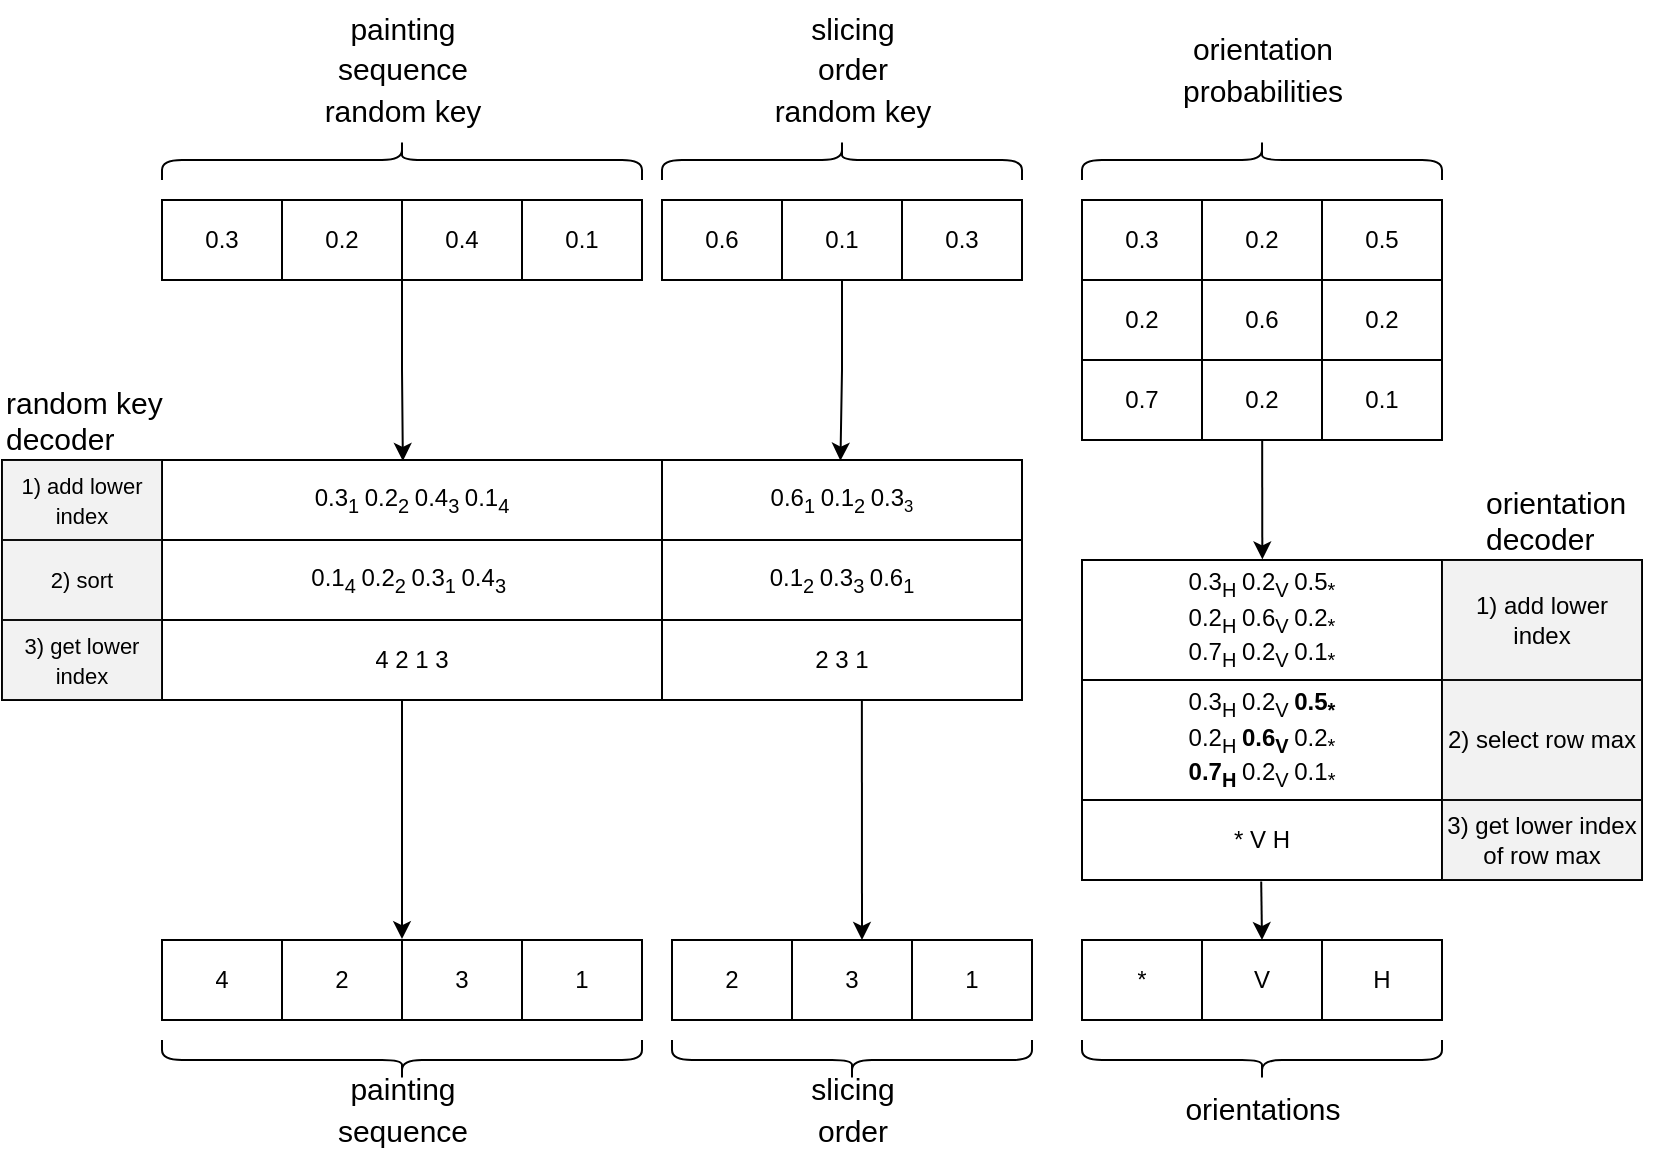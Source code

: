 <mxfile version="20.7.4" type="device"><diagram id="XdXDwyR-r_PqrQyKESN_" name="Page-1"><mxGraphModel dx="932" dy="519" grid="1" gridSize="10" guides="1" tooltips="1" connect="1" arrows="1" fold="1" page="1" pageScale="1" pageWidth="1100" pageHeight="850" math="0" shadow="0"><root><mxCell id="0"/><mxCell id="1" parent="0"/><mxCell id="D1LdL2bt-GOxow9vJPIf-19" style="edgeStyle=orthogonalEdgeStyle;rounded=0;orthogonalLoop=1;jettySize=auto;html=1;entryX=0.393;entryY=0.012;entryDx=0;entryDy=0;entryPerimeter=0;fontSize=10;" parent="1" source="sWGIIldHXHQuQpvI23MK-1" target="D1LdL2bt-GOxow9vJPIf-10" edge="1"><mxGeometry relative="1" as="geometry"/></mxCell><mxCell id="sWGIIldHXHQuQpvI23MK-1" value="" style="shape=table;html=1;whiteSpace=wrap;startSize=0;container=1;collapsible=0;childLayout=tableLayout;" parent="1" vertex="1"><mxGeometry x="170" y="290" width="240" height="40" as="geometry"/></mxCell><mxCell id="sWGIIldHXHQuQpvI23MK-2" value="" style="shape=tableRow;horizontal=0;startSize=0;swimlaneHead=0;swimlaneBody=0;top=0;left=0;bottom=0;right=0;collapsible=0;dropTarget=0;fillColor=none;points=[[0,0.5],[1,0.5]];portConstraint=eastwest;" parent="sWGIIldHXHQuQpvI23MK-1" vertex="1"><mxGeometry width="240" height="40" as="geometry"/></mxCell><mxCell id="sWGIIldHXHQuQpvI23MK-3" value="0.3" style="shape=partialRectangle;html=1;whiteSpace=wrap;connectable=0;fillColor=none;top=0;left=0;bottom=0;right=0;overflow=hidden;" parent="sWGIIldHXHQuQpvI23MK-2" vertex="1"><mxGeometry width="60" height="40" as="geometry"><mxRectangle width="60" height="40" as="alternateBounds"/></mxGeometry></mxCell><mxCell id="sWGIIldHXHQuQpvI23MK-4" value="0.2" style="shape=partialRectangle;html=1;whiteSpace=wrap;connectable=0;fillColor=none;top=0;left=0;bottom=0;right=0;overflow=hidden;" parent="sWGIIldHXHQuQpvI23MK-2" vertex="1"><mxGeometry x="60" width="60" height="40" as="geometry"><mxRectangle width="60" height="40" as="alternateBounds"/></mxGeometry></mxCell><mxCell id="sWGIIldHXHQuQpvI23MK-14" value="0.4" style="shape=partialRectangle;html=1;whiteSpace=wrap;connectable=0;fillColor=none;top=0;left=0;bottom=0;right=0;overflow=hidden;" parent="sWGIIldHXHQuQpvI23MK-2" vertex="1"><mxGeometry x="120" width="60" height="40" as="geometry"><mxRectangle width="60" height="40" as="alternateBounds"/></mxGeometry></mxCell><mxCell id="sWGIIldHXHQuQpvI23MK-15" value="0.1" style="shape=partialRectangle;html=1;whiteSpace=wrap;connectable=0;fillColor=none;top=0;left=0;bottom=0;right=0;overflow=hidden;" parent="sWGIIldHXHQuQpvI23MK-2" vertex="1"><mxGeometry x="180" width="60" height="40" as="geometry"><mxRectangle width="60" height="40" as="alternateBounds"/></mxGeometry></mxCell><mxCell id="D1LdL2bt-GOxow9vJPIf-20" style="edgeStyle=orthogonalEdgeStyle;rounded=0;orthogonalLoop=1;jettySize=auto;html=1;entryX=0.822;entryY=0.009;entryDx=0;entryDy=0;entryPerimeter=0;fontSize=10;" parent="1" source="sWGIIldHXHQuQpvI23MK-28" target="D1LdL2bt-GOxow9vJPIf-10" edge="1"><mxGeometry relative="1" as="geometry"/></mxCell><mxCell id="sWGIIldHXHQuQpvI23MK-28" value="" style="shape=table;html=1;whiteSpace=wrap;startSize=0;container=1;collapsible=0;childLayout=tableLayout;" parent="1" vertex="1"><mxGeometry x="420" y="290" width="180" height="40" as="geometry"/></mxCell><mxCell id="sWGIIldHXHQuQpvI23MK-29" value="" style="shape=tableRow;horizontal=0;startSize=0;swimlaneHead=0;swimlaneBody=0;top=0;left=0;bottom=0;right=0;collapsible=0;dropTarget=0;fillColor=none;points=[[0,0.5],[1,0.5]];portConstraint=eastwest;" parent="sWGIIldHXHQuQpvI23MK-28" vertex="1"><mxGeometry width="180" height="40" as="geometry"/></mxCell><mxCell id="sWGIIldHXHQuQpvI23MK-30" value="0.6" style="shape=partialRectangle;html=1;whiteSpace=wrap;connectable=0;fillColor=none;top=0;left=0;bottom=0;right=0;overflow=hidden;" parent="sWGIIldHXHQuQpvI23MK-29" vertex="1"><mxGeometry width="60" height="40" as="geometry"><mxRectangle width="60" height="40" as="alternateBounds"/></mxGeometry></mxCell><mxCell id="sWGIIldHXHQuQpvI23MK-31" value="0.1" style="shape=partialRectangle;html=1;whiteSpace=wrap;connectable=0;fillColor=none;top=0;left=0;bottom=0;right=0;overflow=hidden;" parent="sWGIIldHXHQuQpvI23MK-29" vertex="1"><mxGeometry x="60" width="60" height="40" as="geometry"><mxRectangle width="60" height="40" as="alternateBounds"/></mxGeometry></mxCell><mxCell id="sWGIIldHXHQuQpvI23MK-32" value="0.3" style="shape=partialRectangle;html=1;whiteSpace=wrap;connectable=0;fillColor=none;top=0;left=0;bottom=0;right=0;overflow=hidden;" parent="sWGIIldHXHQuQpvI23MK-29" vertex="1"><mxGeometry x="120" width="60" height="40" as="geometry"><mxRectangle width="60" height="40" as="alternateBounds"/></mxGeometry></mxCell><mxCell id="D1LdL2bt-GOxow9vJPIf-63" style="edgeStyle=none;shape=connector;rounded=0;orthogonalLoop=1;jettySize=auto;html=1;entryX=0.322;entryY=-0.005;entryDx=0;entryDy=0;entryPerimeter=0;labelBackgroundColor=default;strokeColor=default;fontFamily=Helvetica;fontSize=11;fontColor=default;endArrow=classic;" parent="1" source="sWGIIldHXHQuQpvI23MK-39" target="D1LdL2bt-GOxow9vJPIf-48" edge="1"><mxGeometry relative="1" as="geometry"/></mxCell><mxCell id="sWGIIldHXHQuQpvI23MK-39" value="" style="shape=table;html=1;whiteSpace=wrap;startSize=0;container=1;collapsible=0;childLayout=tableLayout;" parent="1" vertex="1"><mxGeometry x="630" y="290" width="180" height="120" as="geometry"/></mxCell><mxCell id="sWGIIldHXHQuQpvI23MK-40" value="" style="shape=tableRow;horizontal=0;startSize=0;swimlaneHead=0;swimlaneBody=0;top=0;left=0;bottom=0;right=0;collapsible=0;dropTarget=0;fillColor=none;points=[[0,0.5],[1,0.5]];portConstraint=eastwest;" parent="sWGIIldHXHQuQpvI23MK-39" vertex="1"><mxGeometry width="180" height="40" as="geometry"/></mxCell><mxCell id="sWGIIldHXHQuQpvI23MK-41" value="0.3" style="shape=partialRectangle;html=1;whiteSpace=wrap;connectable=0;fillColor=none;top=0;left=0;bottom=0;right=0;overflow=hidden;" parent="sWGIIldHXHQuQpvI23MK-40" vertex="1"><mxGeometry width="60" height="40" as="geometry"><mxRectangle width="60" height="40" as="alternateBounds"/></mxGeometry></mxCell><mxCell id="sWGIIldHXHQuQpvI23MK-42" value="0.2" style="shape=partialRectangle;html=1;whiteSpace=wrap;connectable=0;fillColor=none;top=0;left=0;bottom=0;right=0;overflow=hidden;" parent="sWGIIldHXHQuQpvI23MK-40" vertex="1"><mxGeometry x="60" width="60" height="40" as="geometry"><mxRectangle width="60" height="40" as="alternateBounds"/></mxGeometry></mxCell><mxCell id="sWGIIldHXHQuQpvI23MK-43" value="0.5" style="shape=partialRectangle;html=1;whiteSpace=wrap;connectable=0;fillColor=none;top=0;left=0;bottom=0;right=0;overflow=hidden;" parent="sWGIIldHXHQuQpvI23MK-40" vertex="1"><mxGeometry x="120" width="60" height="40" as="geometry"><mxRectangle width="60" height="40" as="alternateBounds"/></mxGeometry></mxCell><mxCell id="sWGIIldHXHQuQpvI23MK-44" style="shape=tableRow;horizontal=0;startSize=0;swimlaneHead=0;swimlaneBody=0;top=0;left=0;bottom=0;right=0;collapsible=0;dropTarget=0;fillColor=none;points=[[0,0.5],[1,0.5]];portConstraint=eastwest;" parent="sWGIIldHXHQuQpvI23MK-39" vertex="1"><mxGeometry y="40" width="180" height="40" as="geometry"/></mxCell><mxCell id="sWGIIldHXHQuQpvI23MK-45" value="0.2" style="shape=partialRectangle;html=1;whiteSpace=wrap;connectable=0;fillColor=none;top=0;left=0;bottom=0;right=0;overflow=hidden;" parent="sWGIIldHXHQuQpvI23MK-44" vertex="1"><mxGeometry width="60" height="40" as="geometry"><mxRectangle width="60" height="40" as="alternateBounds"/></mxGeometry></mxCell><mxCell id="sWGIIldHXHQuQpvI23MK-46" value="0.6" style="shape=partialRectangle;html=1;whiteSpace=wrap;connectable=0;fillColor=none;top=0;left=0;bottom=0;right=0;overflow=hidden;" parent="sWGIIldHXHQuQpvI23MK-44" vertex="1"><mxGeometry x="60" width="60" height="40" as="geometry"><mxRectangle width="60" height="40" as="alternateBounds"/></mxGeometry></mxCell><mxCell id="sWGIIldHXHQuQpvI23MK-47" value="0.2" style="shape=partialRectangle;html=1;whiteSpace=wrap;connectable=0;fillColor=none;top=0;left=0;bottom=0;right=0;overflow=hidden;" parent="sWGIIldHXHQuQpvI23MK-44" vertex="1"><mxGeometry x="120" width="60" height="40" as="geometry"><mxRectangle width="60" height="40" as="alternateBounds"/></mxGeometry></mxCell><mxCell id="sWGIIldHXHQuQpvI23MK-48" style="shape=tableRow;horizontal=0;startSize=0;swimlaneHead=0;swimlaneBody=0;top=0;left=0;bottom=0;right=0;collapsible=0;dropTarget=0;fillColor=none;points=[[0,0.5],[1,0.5]];portConstraint=eastwest;" parent="sWGIIldHXHQuQpvI23MK-39" vertex="1"><mxGeometry y="80" width="180" height="40" as="geometry"/></mxCell><mxCell id="sWGIIldHXHQuQpvI23MK-49" value="0.7" style="shape=partialRectangle;html=1;whiteSpace=wrap;connectable=0;fillColor=none;top=0;left=0;bottom=0;right=0;overflow=hidden;" parent="sWGIIldHXHQuQpvI23MK-48" vertex="1"><mxGeometry width="60" height="40" as="geometry"><mxRectangle width="60" height="40" as="alternateBounds"/></mxGeometry></mxCell><mxCell id="sWGIIldHXHQuQpvI23MK-50" value="0.2" style="shape=partialRectangle;html=1;whiteSpace=wrap;connectable=0;fillColor=none;top=0;left=0;bottom=0;right=0;overflow=hidden;" parent="sWGIIldHXHQuQpvI23MK-48" vertex="1"><mxGeometry x="60" width="60" height="40" as="geometry"><mxRectangle width="60" height="40" as="alternateBounds"/></mxGeometry></mxCell><mxCell id="sWGIIldHXHQuQpvI23MK-51" value="0.1" style="shape=partialRectangle;html=1;whiteSpace=wrap;connectable=0;fillColor=none;top=0;left=0;bottom=0;right=0;overflow=hidden;" parent="sWGIIldHXHQuQpvI23MK-48" vertex="1"><mxGeometry x="120" width="60" height="40" as="geometry"><mxRectangle width="60" height="40" as="alternateBounds"/></mxGeometry></mxCell><mxCell id="sWGIIldHXHQuQpvI23MK-95" value="&lt;font style=&quot;font-size: 15px;&quot;&gt;painting&lt;br&gt;sequence&lt;br&gt;random key&lt;br&gt;&lt;/font&gt;" style="text;html=1;align=center;verticalAlign=middle;resizable=0;points=[];autosize=1;strokeColor=none;fillColor=none;fontSize=17;fontFamily=Helvetica;fontColor=default;" parent="1" vertex="1"><mxGeometry x="240" y="190" width="100" height="70" as="geometry"/></mxCell><mxCell id="sWGIIldHXHQuQpvI23MK-123" value="&lt;font style=&quot;font-size: 15px;&quot;&gt;slicing&lt;br&gt;order&lt;br&gt;random key&lt;br&gt;&lt;/font&gt;" style="text;html=1;align=center;verticalAlign=middle;resizable=0;points=[];autosize=1;strokeColor=none;fillColor=none;fontSize=17;fontFamily=Helvetica;fontColor=default;" parent="1" vertex="1"><mxGeometry x="465" y="190" width="100" height="70" as="geometry"/></mxCell><mxCell id="sWGIIldHXHQuQpvI23MK-125" value="&lt;font style=&quot;font-size: 15px;&quot;&gt;orientation&lt;br&gt;probabilities&lt;br&gt;&lt;/font&gt;" style="text;html=1;align=center;verticalAlign=middle;resizable=0;points=[];autosize=1;strokeColor=none;fillColor=none;fontSize=17;fontFamily=Helvetica;fontColor=default;" parent="1" vertex="1"><mxGeometry x="670" y="200" width="100" height="50" as="geometry"/></mxCell><mxCell id="D1LdL2bt-GOxow9vJPIf-2" value="" style="shape=curlyBracket;whiteSpace=wrap;html=1;rounded=1;flipH=1;labelPosition=right;verticalLabelPosition=middle;align=left;verticalAlign=middle;direction=south;" parent="1" vertex="1"><mxGeometry x="170" y="260" width="240" height="20" as="geometry"/></mxCell><mxCell id="D1LdL2bt-GOxow9vJPIf-3" value="" style="shape=curlyBracket;whiteSpace=wrap;html=1;rounded=1;flipH=1;labelPosition=right;verticalLabelPosition=middle;align=left;verticalAlign=middle;direction=south;" parent="1" vertex="1"><mxGeometry x="420" y="260" width="180" height="20" as="geometry"/></mxCell><mxCell id="D1LdL2bt-GOxow9vJPIf-4" value="" style="shape=curlyBracket;whiteSpace=wrap;html=1;rounded=1;flipH=1;labelPosition=right;verticalLabelPosition=middle;align=left;verticalAlign=middle;direction=south;" parent="1" vertex="1"><mxGeometry x="630" y="260" width="180" height="20" as="geometry"/></mxCell><mxCell id="D1LdL2bt-GOxow9vJPIf-8" value="&lt;font style=&quot;font-size: 15px;&quot;&gt;random key&lt;br&gt;decoder&lt;/font&gt;" style="text;html=1;align=left;verticalAlign=middle;resizable=0;points=[];autosize=1;strokeColor=none;fillColor=none;" parent="1" vertex="1"><mxGeometry x="90" y="375" width="100" height="50" as="geometry"/></mxCell><mxCell id="D1LdL2bt-GOxow9vJPIf-40" style="edgeStyle=orthogonalEdgeStyle;rounded=0;orthogonalLoop=1;jettySize=auto;html=1;entryX=0.5;entryY=-0.011;entryDx=0;entryDy=0;entryPerimeter=0;fontSize=10;fontColor=default;" parent="1" source="D1LdL2bt-GOxow9vJPIf-9" target="D1LdL2bt-GOxow9vJPIf-30" edge="1"><mxGeometry relative="1" as="geometry"><Array as="points"><mxPoint x="290" y="550"/><mxPoint x="290" y="550"/></Array></mxGeometry></mxCell><mxCell id="D1LdL2bt-GOxow9vJPIf-72" style="edgeStyle=none;shape=connector;rounded=0;orthogonalLoop=1;jettySize=auto;html=1;labelBackgroundColor=default;strokeColor=default;fontFamily=Helvetica;fontSize=11;fontColor=default;endArrow=classic;exitX=0.843;exitY=0.996;exitDx=0;exitDy=0;exitPerimeter=0;" parent="1" source="D1LdL2bt-GOxow9vJPIf-25" target="D1LdL2bt-GOxow9vJPIf-36" edge="1"><mxGeometry relative="1" as="geometry"><Array as="points"><mxPoint x="520" y="660"/></Array></mxGeometry></mxCell><mxCell id="D1LdL2bt-GOxow9vJPIf-9" value="" style="shape=table;html=1;whiteSpace=wrap;startSize=0;container=1;collapsible=0;childLayout=tableLayout;" parent="1" vertex="1"><mxGeometry x="90" y="420" width="510" height="120" as="geometry"/></mxCell><mxCell id="D1LdL2bt-GOxow9vJPIf-10" value="" style="shape=tableRow;horizontal=0;startSize=0;swimlaneHead=0;swimlaneBody=0;top=0;left=0;bottom=0;right=0;collapsible=0;dropTarget=0;fillColor=none;points=[[0,0.5],[1,0.5]];portConstraint=eastwest;" parent="D1LdL2bt-GOxow9vJPIf-9" vertex="1"><mxGeometry width="510" height="40" as="geometry"/></mxCell><mxCell id="D1LdL2bt-GOxow9vJPIf-18" value="&lt;font style=&quot;font-size: 11px;&quot;&gt;1) add lower index&lt;/font&gt;" style="shape=partialRectangle;html=1;whiteSpace=wrap;connectable=0;fillColor=#808080;top=0;left=0;bottom=0;right=0;overflow=hidden;labelBorderColor=none;labelBackgroundColor=none;strokeColor=#36393d;gradientColor=none;opacity=10;" parent="D1LdL2bt-GOxow9vJPIf-10" vertex="1"><mxGeometry width="80" height="40" as="geometry"><mxRectangle width="80" height="40" as="alternateBounds"/></mxGeometry></mxCell><mxCell id="D1LdL2bt-GOxow9vJPIf-11" value="0.3&lt;sub&gt;1&amp;nbsp;&lt;/sub&gt;0.2&lt;sub&gt;2&amp;nbsp;&lt;/sub&gt;0.4&lt;sub&gt;3&amp;nbsp;&lt;/sub&gt;0.1&lt;sub&gt;4&lt;/sub&gt;" style="shape=partialRectangle;html=1;whiteSpace=wrap;connectable=0;fillColor=none;top=0;left=0;bottom=0;right=0;overflow=hidden;" parent="D1LdL2bt-GOxow9vJPIf-10" vertex="1"><mxGeometry x="80" width="250" height="40" as="geometry"><mxRectangle width="250" height="40" as="alternateBounds"/></mxGeometry></mxCell><mxCell id="D1LdL2bt-GOxow9vJPIf-12" value="0.6&lt;sub&gt;1&amp;nbsp;&lt;/sub&gt;0.1&lt;sub&gt;2&amp;nbsp;&lt;/sub&gt;0.3&lt;span style=&quot;font-size: 10px;&quot;&gt;&lt;sub&gt;3&lt;/sub&gt;&lt;/span&gt;" style="shape=partialRectangle;html=1;whiteSpace=wrap;connectable=0;fillColor=none;top=0;left=0;bottom=0;right=0;overflow=hidden;" parent="D1LdL2bt-GOxow9vJPIf-10" vertex="1"><mxGeometry x="330" width="180" height="40" as="geometry"><mxRectangle width="180" height="40" as="alternateBounds"/></mxGeometry></mxCell><mxCell id="D1LdL2bt-GOxow9vJPIf-21" style="shape=tableRow;horizontal=0;startSize=0;swimlaneHead=0;swimlaneBody=0;top=0;left=0;bottom=0;right=0;collapsible=0;dropTarget=0;fillColor=none;points=[[0,0.5],[1,0.5]];portConstraint=eastwest;" parent="D1LdL2bt-GOxow9vJPIf-9" vertex="1"><mxGeometry y="40" width="510" height="40" as="geometry"/></mxCell><mxCell id="D1LdL2bt-GOxow9vJPIf-22" value="&lt;font style=&quot;font-size: 11px;&quot;&gt;2) sort&lt;/font&gt;" style="shape=partialRectangle;html=1;whiteSpace=wrap;connectable=0;fillColor=#808080;top=0;left=0;bottom=0;right=0;overflow=hidden;fontColor=default;labelBorderColor=none;labelBackgroundColor=none;strokeColor=#36393d;gradientColor=none;opacity=10;" parent="D1LdL2bt-GOxow9vJPIf-21" vertex="1"><mxGeometry width="80" height="40" as="geometry"><mxRectangle width="80" height="40" as="alternateBounds"/></mxGeometry></mxCell><mxCell id="D1LdL2bt-GOxow9vJPIf-23" value="0.1&lt;sub style=&quot;border-color: var(--border-color);&quot;&gt;4&amp;nbsp;&lt;/sub&gt;&lt;span style=&quot;border-color: var(--border-color);&quot;&gt;0.2&lt;sub style=&quot;border-color: var(--border-color);&quot;&gt;2&amp;nbsp;&lt;/sub&gt;&lt;/span&gt;0.3&lt;sub style=&quot;border-color: var(--border-color);&quot;&gt;1&amp;nbsp;&lt;/sub&gt;0.4&lt;sub style=&quot;border-color: var(--border-color);&quot;&gt;3&lt;/sub&gt;&amp;nbsp;" style="shape=partialRectangle;html=1;whiteSpace=wrap;connectable=0;fillColor=none;top=0;left=0;bottom=0;right=0;overflow=hidden;" parent="D1LdL2bt-GOxow9vJPIf-21" vertex="1"><mxGeometry x="80" width="250" height="40" as="geometry"><mxRectangle width="250" height="40" as="alternateBounds"/></mxGeometry></mxCell><mxCell id="D1LdL2bt-GOxow9vJPIf-24" value="0.1&lt;sub style=&quot;border-color: var(--border-color);&quot;&gt;2&amp;nbsp;&lt;/sub&gt;0.3&lt;span style=&quot;border-color: var(--border-color);&quot;&gt;&lt;sub style=&quot;border-color: var(--border-color);&quot;&gt;3&amp;nbsp;&lt;/sub&gt;&lt;/span&gt;0.6&lt;sub style=&quot;border-color: var(--border-color);&quot;&gt;1&lt;/sub&gt;" style="shape=partialRectangle;html=1;whiteSpace=wrap;connectable=0;fillColor=none;top=0;left=0;bottom=0;right=0;overflow=hidden;" parent="D1LdL2bt-GOxow9vJPIf-21" vertex="1"><mxGeometry x="330" width="180" height="40" as="geometry"><mxRectangle width="180" height="40" as="alternateBounds"/></mxGeometry></mxCell><mxCell id="D1LdL2bt-GOxow9vJPIf-25" style="shape=tableRow;horizontal=0;startSize=0;swimlaneHead=0;swimlaneBody=0;top=0;left=0;bottom=0;right=0;collapsible=0;dropTarget=0;fillColor=none;points=[[0,0.5],[1,0.5]];portConstraint=eastwest;" parent="D1LdL2bt-GOxow9vJPIf-9" vertex="1"><mxGeometry y="80" width="510" height="40" as="geometry"/></mxCell><mxCell id="D1LdL2bt-GOxow9vJPIf-26" value="&lt;font style=&quot;font-size: 11px;&quot;&gt;3) get lower index&lt;/font&gt;" style="shape=partialRectangle;html=1;whiteSpace=wrap;connectable=0;fillColor=#808080;top=0;left=0;bottom=0;right=0;overflow=hidden;fontColor=default;labelBorderColor=none;labelBackgroundColor=none;strokeColor=#36393d;gradientColor=none;opacity=10;" parent="D1LdL2bt-GOxow9vJPIf-25" vertex="1"><mxGeometry width="80" height="40" as="geometry"><mxRectangle width="80" height="40" as="alternateBounds"/></mxGeometry></mxCell><mxCell id="D1LdL2bt-GOxow9vJPIf-27" value="4 2 1 3" style="shape=partialRectangle;html=1;whiteSpace=wrap;connectable=0;fillColor=none;top=0;left=0;bottom=0;right=0;overflow=hidden;" parent="D1LdL2bt-GOxow9vJPIf-25" vertex="1"><mxGeometry x="80" width="250" height="40" as="geometry"><mxRectangle width="250" height="40" as="alternateBounds"/></mxGeometry></mxCell><mxCell id="D1LdL2bt-GOxow9vJPIf-28" value="2 3 1" style="shape=partialRectangle;html=1;whiteSpace=wrap;connectable=0;fillColor=none;top=0;left=0;bottom=0;right=0;overflow=hidden;" parent="D1LdL2bt-GOxow9vJPIf-25" vertex="1"><mxGeometry x="330" width="180" height="40" as="geometry"><mxRectangle width="180" height="40" as="alternateBounds"/></mxGeometry></mxCell><mxCell id="D1LdL2bt-GOxow9vJPIf-29" value="" style="shape=table;html=1;whiteSpace=wrap;startSize=0;container=1;collapsible=0;childLayout=tableLayout;" parent="1" vertex="1"><mxGeometry x="170" y="660" width="240" height="40" as="geometry"/></mxCell><mxCell id="D1LdL2bt-GOxow9vJPIf-30" value="" style="shape=tableRow;horizontal=0;startSize=0;swimlaneHead=0;swimlaneBody=0;top=0;left=0;bottom=0;right=0;collapsible=0;dropTarget=0;fillColor=none;points=[[0,0.5],[1,0.5]];portConstraint=eastwest;" parent="D1LdL2bt-GOxow9vJPIf-29" vertex="1"><mxGeometry width="240" height="40" as="geometry"/></mxCell><mxCell id="D1LdL2bt-GOxow9vJPIf-31" value="4" style="shape=partialRectangle;html=1;whiteSpace=wrap;connectable=0;fillColor=none;top=0;left=0;bottom=0;right=0;overflow=hidden;" parent="D1LdL2bt-GOxow9vJPIf-30" vertex="1"><mxGeometry width="60" height="40" as="geometry"><mxRectangle width="60" height="40" as="alternateBounds"/></mxGeometry></mxCell><mxCell id="D1LdL2bt-GOxow9vJPIf-32" value="2" style="shape=partialRectangle;html=1;whiteSpace=wrap;connectable=0;fillColor=none;top=0;left=0;bottom=0;right=0;overflow=hidden;" parent="D1LdL2bt-GOxow9vJPIf-30" vertex="1"><mxGeometry x="60" width="60" height="40" as="geometry"><mxRectangle width="60" height="40" as="alternateBounds"/></mxGeometry></mxCell><mxCell id="D1LdL2bt-GOxow9vJPIf-33" value="3" style="shape=partialRectangle;html=1;whiteSpace=wrap;connectable=0;fillColor=none;top=0;left=0;bottom=0;right=0;overflow=hidden;" parent="D1LdL2bt-GOxow9vJPIf-30" vertex="1"><mxGeometry x="120" width="60" height="40" as="geometry"><mxRectangle width="60" height="40" as="alternateBounds"/></mxGeometry></mxCell><mxCell id="D1LdL2bt-GOxow9vJPIf-34" value="1" style="shape=partialRectangle;html=1;whiteSpace=wrap;connectable=0;fillColor=none;top=0;left=0;bottom=0;right=0;overflow=hidden;" parent="D1LdL2bt-GOxow9vJPIf-30" vertex="1"><mxGeometry x="180" width="60" height="40" as="geometry"><mxRectangle width="60" height="40" as="alternateBounds"/></mxGeometry></mxCell><mxCell id="D1LdL2bt-GOxow9vJPIf-35" value="" style="shape=table;html=1;whiteSpace=wrap;startSize=0;container=1;collapsible=0;childLayout=tableLayout;" parent="1" vertex="1"><mxGeometry x="425" y="660" width="180" height="40" as="geometry"/></mxCell><mxCell id="D1LdL2bt-GOxow9vJPIf-36" value="" style="shape=tableRow;horizontal=0;startSize=0;swimlaneHead=0;swimlaneBody=0;top=0;left=0;bottom=0;right=0;collapsible=0;dropTarget=0;fillColor=none;points=[[0,0.5],[1,0.5]];portConstraint=eastwest;" parent="D1LdL2bt-GOxow9vJPIf-35" vertex="1"><mxGeometry width="180" height="40" as="geometry"/></mxCell><mxCell id="D1LdL2bt-GOxow9vJPIf-37" value="2" style="shape=partialRectangle;html=1;whiteSpace=wrap;connectable=0;fillColor=none;top=0;left=0;bottom=0;right=0;overflow=hidden;" parent="D1LdL2bt-GOxow9vJPIf-36" vertex="1"><mxGeometry width="60" height="40" as="geometry"><mxRectangle width="60" height="40" as="alternateBounds"/></mxGeometry></mxCell><mxCell id="D1LdL2bt-GOxow9vJPIf-38" value="3" style="shape=partialRectangle;html=1;whiteSpace=wrap;connectable=0;fillColor=none;top=0;left=0;bottom=0;right=0;overflow=hidden;" parent="D1LdL2bt-GOxow9vJPIf-36" vertex="1"><mxGeometry x="60" width="60" height="40" as="geometry"><mxRectangle width="60" height="40" as="alternateBounds"/></mxGeometry></mxCell><mxCell id="D1LdL2bt-GOxow9vJPIf-39" value="1" style="shape=partialRectangle;html=1;whiteSpace=wrap;connectable=0;fillColor=none;top=0;left=0;bottom=0;right=0;overflow=hidden;" parent="D1LdL2bt-GOxow9vJPIf-36" vertex="1"><mxGeometry x="120" width="60" height="40" as="geometry"><mxRectangle width="60" height="40" as="alternateBounds"/></mxGeometry></mxCell><mxCell id="D1LdL2bt-GOxow9vJPIf-42" value="" style="shape=curlyBracket;whiteSpace=wrap;html=1;rounded=1;flipH=1;labelPosition=right;verticalLabelPosition=middle;align=left;verticalAlign=middle;direction=north;" parent="1" vertex="1"><mxGeometry x="170" y="710" width="240" height="20" as="geometry"/></mxCell><mxCell id="D1LdL2bt-GOxow9vJPIf-43" value="&lt;font style=&quot;font-size: 15px;&quot;&gt;painting&lt;br&gt;sequence&lt;br&gt;&lt;/font&gt;" style="text;html=1;align=center;verticalAlign=middle;resizable=0;points=[];autosize=1;strokeColor=none;fillColor=none;fontSize=17;fontFamily=Helvetica;fontColor=default;" parent="1" vertex="1"><mxGeometry x="245" y="720" width="90" height="50" as="geometry"/></mxCell><mxCell id="D1LdL2bt-GOxow9vJPIf-45" value="" style="shape=curlyBracket;whiteSpace=wrap;html=1;rounded=1;flipH=1;labelPosition=right;verticalLabelPosition=middle;align=left;verticalAlign=middle;direction=north;" parent="1" vertex="1"><mxGeometry x="425" y="710" width="180" height="20" as="geometry"/></mxCell><mxCell id="D1LdL2bt-GOxow9vJPIf-46" value="&lt;font style=&quot;font-size: 15px;&quot;&gt;slicing&lt;br&gt;order&lt;br&gt;&lt;/font&gt;" style="text;html=1;align=center;verticalAlign=middle;resizable=0;points=[];autosize=1;strokeColor=none;fillColor=none;fontSize=17;fontFamily=Helvetica;fontColor=default;" parent="1" vertex="1"><mxGeometry x="480" y="720" width="70" height="50" as="geometry"/></mxCell><mxCell id="D1LdL2bt-GOxow9vJPIf-69" style="edgeStyle=none;shape=connector;rounded=0;orthogonalLoop=1;jettySize=auto;html=1;entryX=0.498;entryY=0.009;entryDx=0;entryDy=0;entryPerimeter=0;labelBackgroundColor=default;strokeColor=default;fontFamily=Helvetica;fontSize=11;fontColor=default;endArrow=classic;exitX=0.32;exitY=1.02;exitDx=0;exitDy=0;exitPerimeter=0;" parent="1" source="D1LdL2bt-GOxow9vJPIf-56" target="D1LdL2bt-GOxow9vJPIf-65" edge="1"><mxGeometry relative="1" as="geometry"><Array as="points"><mxPoint x="720" y="660"/></Array></mxGeometry></mxCell><mxCell id="D1LdL2bt-GOxow9vJPIf-47" value="" style="shape=table;html=1;whiteSpace=wrap;startSize=0;container=1;collapsible=0;childLayout=tableLayout;" parent="1" vertex="1"><mxGeometry x="630" y="470" width="280" height="160" as="geometry"/></mxCell><mxCell id="D1LdL2bt-GOxow9vJPIf-48" value="" style="shape=tableRow;horizontal=0;startSize=0;swimlaneHead=0;swimlaneBody=0;top=0;left=0;bottom=0;right=0;collapsible=0;dropTarget=0;fillColor=none;points=[[0,0.5],[1,0.5]];portConstraint=eastwest;" parent="D1LdL2bt-GOxow9vJPIf-47" vertex="1"><mxGeometry width="280" height="60" as="geometry"/></mxCell><mxCell id="D1LdL2bt-GOxow9vJPIf-49" value="0.3&lt;sub&gt;H&amp;nbsp;&lt;/sub&gt;0.2&lt;sub&gt;V&amp;nbsp;&lt;/sub&gt;0.5&lt;sub&gt;*&lt;/sub&gt;&lt;br&gt;0.2&lt;sub&gt;H&amp;nbsp;&lt;/sub&gt;0.6&lt;sub&gt;V&amp;nbsp;&lt;/sub&gt;0.2&lt;sub&gt;*&lt;/sub&gt;&lt;br&gt;0.7&lt;sub&gt;H&amp;nbsp;&lt;/sub&gt;0.2&lt;sub&gt;V&amp;nbsp;&lt;/sub&gt;0.1&lt;sub&gt;*&lt;/sub&gt;" style="shape=partialRectangle;html=1;whiteSpace=wrap;connectable=0;fillColor=none;top=0;left=0;bottom=0;right=0;overflow=hidden;" parent="D1LdL2bt-GOxow9vJPIf-48" vertex="1"><mxGeometry width="180" height="60" as="geometry"><mxRectangle width="180" height="60" as="alternateBounds"/></mxGeometry></mxCell><mxCell id="D1LdL2bt-GOxow9vJPIf-50" value="1) add lower index" style="shape=partialRectangle;html=1;whiteSpace=wrap;connectable=0;fillColor=#808080;top=0;left=0;bottom=0;right=0;overflow=hidden;strokeColor=#36393d;labelBorderColor=none;labelBackgroundColor=none;gradientColor=none;opacity=10;" parent="D1LdL2bt-GOxow9vJPIf-48" vertex="1"><mxGeometry x="180" width="100" height="60" as="geometry"><mxRectangle width="100" height="60" as="alternateBounds"/></mxGeometry></mxCell><mxCell id="D1LdL2bt-GOxow9vJPIf-52" style="shape=tableRow;horizontal=0;startSize=0;swimlaneHead=0;swimlaneBody=0;top=0;left=0;bottom=0;right=0;collapsible=0;dropTarget=0;fillColor=none;points=[[0,0.5],[1,0.5]];portConstraint=eastwest;" parent="D1LdL2bt-GOxow9vJPIf-47" vertex="1"><mxGeometry y="60" width="280" height="60" as="geometry"/></mxCell><mxCell id="D1LdL2bt-GOxow9vJPIf-53" value="&lt;span style=&quot;border-color: var(--border-color);&quot;&gt;0.3&lt;sub style=&quot;border-color: var(--border-color);&quot;&gt;H&amp;nbsp;&lt;/sub&gt;0.2&lt;sub style=&quot;border-color: var(--border-color);&quot;&gt;V&amp;nbsp;&lt;/sub&gt;&lt;b&gt;0.5&lt;sub style=&quot;border-color: var(--border-color);&quot;&gt;*&lt;/sub&gt;&lt;/b&gt;&lt;br style=&quot;border-color: var(--border-color);&quot;&gt;0.2&lt;sub style=&quot;border-color: var(--border-color);&quot;&gt;H&amp;nbsp;&lt;/sub&gt;&lt;b&gt;0.6&lt;/b&gt;&lt;sub style=&quot;border-color: var(--border-color);&quot;&gt;&lt;b&gt;V&lt;/b&gt;&amp;nbsp;&lt;/sub&gt;0.2&lt;sub style=&quot;border-color: var(--border-color);&quot;&gt;*&lt;/sub&gt;&lt;br style=&quot;border-color: var(--border-color);&quot;&gt;&lt;b&gt;0.7&lt;/b&gt;&lt;sub style=&quot;border-color: var(--border-color);&quot;&gt;&lt;b&gt;H&lt;/b&gt;&amp;nbsp;&lt;/sub&gt;0.2&lt;sub style=&quot;border-color: var(--border-color);&quot;&gt;V&amp;nbsp;&lt;/sub&gt;0.1&lt;sub style=&quot;border-color: var(--border-color);&quot;&gt;*&lt;/sub&gt;&lt;br&gt;&lt;/span&gt;" style="shape=partialRectangle;html=1;whiteSpace=wrap;connectable=0;fillColor=none;top=0;left=0;bottom=0;right=0;overflow=hidden;" parent="D1LdL2bt-GOxow9vJPIf-52" vertex="1"><mxGeometry width="180" height="60" as="geometry"><mxRectangle width="180" height="60" as="alternateBounds"/></mxGeometry></mxCell><mxCell id="D1LdL2bt-GOxow9vJPIf-54" value="2) select row max" style="shape=partialRectangle;html=1;whiteSpace=wrap;connectable=0;fillColor=#808080;top=0;left=0;bottom=0;right=0;overflow=hidden;strokeColor=#36393d;labelBorderColor=none;labelBackgroundColor=none;gradientColor=none;opacity=10;" parent="D1LdL2bt-GOxow9vJPIf-52" vertex="1"><mxGeometry x="180" width="100" height="60" as="geometry"><mxRectangle width="100" height="60" as="alternateBounds"/></mxGeometry></mxCell><mxCell id="D1LdL2bt-GOxow9vJPIf-56" style="shape=tableRow;horizontal=0;startSize=0;swimlaneHead=0;swimlaneBody=0;top=0;left=0;bottom=0;right=0;collapsible=0;dropTarget=0;fillColor=none;points=[[0,0.5],[1,0.5]];portConstraint=eastwest;" parent="D1LdL2bt-GOxow9vJPIf-47" vertex="1"><mxGeometry y="120" width="280" height="40" as="geometry"/></mxCell><mxCell id="D1LdL2bt-GOxow9vJPIf-57" value="* V H" style="shape=partialRectangle;html=1;whiteSpace=wrap;connectable=0;fillColor=none;top=0;left=0;bottom=0;right=0;overflow=hidden;" parent="D1LdL2bt-GOxow9vJPIf-56" vertex="1"><mxGeometry width="180" height="40" as="geometry"><mxRectangle width="180" height="40" as="alternateBounds"/></mxGeometry></mxCell><mxCell id="D1LdL2bt-GOxow9vJPIf-58" value="3) get lower index of row max" style="shape=partialRectangle;html=1;whiteSpace=wrap;connectable=0;fillColor=#808080;top=0;left=0;bottom=0;right=0;overflow=hidden;strokeColor=#36393d;labelBorderColor=none;labelBackgroundColor=none;gradientColor=none;opacity=10;" parent="D1LdL2bt-GOxow9vJPIf-56" vertex="1"><mxGeometry x="180" width="100" height="40" as="geometry"><mxRectangle width="100" height="40" as="alternateBounds"/></mxGeometry></mxCell><mxCell id="D1LdL2bt-GOxow9vJPIf-64" value="" style="shape=table;html=1;whiteSpace=wrap;startSize=0;container=1;collapsible=0;childLayout=tableLayout;" parent="1" vertex="1"><mxGeometry x="630" y="660" width="180" height="40" as="geometry"/></mxCell><mxCell id="D1LdL2bt-GOxow9vJPIf-65" value="" style="shape=tableRow;horizontal=0;startSize=0;swimlaneHead=0;swimlaneBody=0;top=0;left=0;bottom=0;right=0;collapsible=0;dropTarget=0;fillColor=none;points=[[0,0.5],[1,0.5]];portConstraint=eastwest;" parent="D1LdL2bt-GOxow9vJPIf-64" vertex="1"><mxGeometry width="180" height="40" as="geometry"/></mxCell><mxCell id="D1LdL2bt-GOxow9vJPIf-66" value="*" style="shape=partialRectangle;html=1;whiteSpace=wrap;connectable=0;fillColor=none;top=0;left=0;bottom=0;right=0;overflow=hidden;" parent="D1LdL2bt-GOxow9vJPIf-65" vertex="1"><mxGeometry width="60" height="40" as="geometry"><mxRectangle width="60" height="40" as="alternateBounds"/></mxGeometry></mxCell><mxCell id="D1LdL2bt-GOxow9vJPIf-67" value="V" style="shape=partialRectangle;html=1;whiteSpace=wrap;connectable=0;fillColor=none;top=0;left=0;bottom=0;right=0;overflow=hidden;" parent="D1LdL2bt-GOxow9vJPIf-65" vertex="1"><mxGeometry x="60" width="60" height="40" as="geometry"><mxRectangle width="60" height="40" as="alternateBounds"/></mxGeometry></mxCell><mxCell id="D1LdL2bt-GOxow9vJPIf-68" value="H" style="shape=partialRectangle;html=1;whiteSpace=wrap;connectable=0;fillColor=none;top=0;left=0;bottom=0;right=0;overflow=hidden;" parent="D1LdL2bt-GOxow9vJPIf-65" vertex="1"><mxGeometry x="120" width="60" height="40" as="geometry"><mxRectangle width="60" height="40" as="alternateBounds"/></mxGeometry></mxCell><mxCell id="D1LdL2bt-GOxow9vJPIf-70" value="" style="shape=curlyBracket;whiteSpace=wrap;html=1;rounded=1;flipH=1;labelPosition=right;verticalLabelPosition=middle;align=left;verticalAlign=middle;direction=north;" parent="1" vertex="1"><mxGeometry x="630" y="710" width="180" height="20" as="geometry"/></mxCell><mxCell id="D1LdL2bt-GOxow9vJPIf-71" value="&lt;font style=&quot;font-size: 15px;&quot;&gt;orientations&lt;br&gt;&lt;/font&gt;" style="text;html=1;align=center;verticalAlign=middle;resizable=0;points=[];autosize=1;strokeColor=none;fillColor=none;fontSize=17;fontFamily=Helvetica;fontColor=default;" parent="1" vertex="1"><mxGeometry x="670" y="730" width="100" height="30" as="geometry"/></mxCell><mxCell id="D1LdL2bt-GOxow9vJPIf-73" value="&lt;font style=&quot;font-size: 15px;&quot;&gt;orientation&lt;br&gt;decoder&lt;/font&gt;" style="text;html=1;align=left;verticalAlign=middle;resizable=0;points=[];autosize=1;strokeColor=none;fillColor=none;" parent="1" vertex="1"><mxGeometry x="830" y="425" width="90" height="50" as="geometry"/></mxCell></root></mxGraphModel></diagram></mxfile>